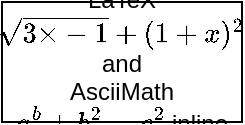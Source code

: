 <mxfile version="13.7.8" type="github">
  <diagram id="RNRTrBa21dIn0PC7UclZ" name="Page-1">
    <mxGraphModel dx="946" dy="639" grid="1" gridSize="10" guides="1" tooltips="1" connect="1" arrows="1" fold="1" page="1" pageScale="1" pageWidth="827" pageHeight="1169" math="1" shadow="0">
      <root>
        <mxCell id="0" />
        <mxCell id="1" parent="0" />
        <mxCell id="LQMuHQkUhZr6Y_IMfbHI-1" value="&lt;span&gt;LaTeX \(\sqrt{3×-1}+(1+x)^2\) and&lt;/span&gt;&lt;br&gt;&lt;span&gt;AsciiMath `a^b + b^2 = c^2` inline&lt;/span&gt;" style="rounded=1;whiteSpace=wrap;html=1;arcSize=0;" parent="1" vertex="1">
          <mxGeometry x="100" y="70" width="120" height="60" as="geometry" />
        </mxCell>
      </root>
    </mxGraphModel>
  </diagram>
</mxfile>
